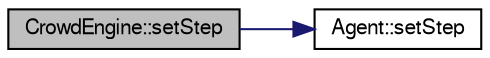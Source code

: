 digraph "CrowdEngine::setStep"
{
  edge [fontname="FreeSans",fontsize="10",labelfontname="FreeSans",labelfontsize="10"];
  node [fontname="FreeSans",fontsize="10",shape=record];
  rankdir="LR";
  Node1 [label="CrowdEngine::setStep",height=0.2,width=0.4,color="black", fillcolor="grey75", style="filled" fontcolor="black"];
  Node1 -> Node2 [color="midnightblue",fontsize="10",style="solid",fontname="FreeSans"];
  Node2 [label="Agent::setStep",height=0.2,width=0.4,color="black", fillcolor="white", style="filled",URL="$class_agent.html#a0a97cadd909ee47f3e8c5d4404694314"];
}
